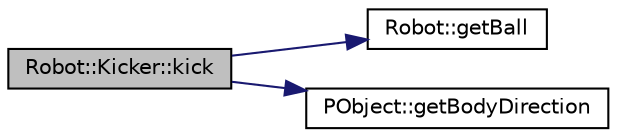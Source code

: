 digraph "Robot::Kicker::kick"
{
 // INTERACTIVE_SVG=YES
  edge [fontname="Helvetica",fontsize="10",labelfontname="Helvetica",labelfontsize="10"];
  node [fontname="Helvetica",fontsize="10",shape=record];
  rankdir="LR";
  Node1 [label="Robot::Kicker::kick",height=0.2,width=0.4,color="black", fillcolor="grey75", style="filled", fontcolor="black"];
  Node1 -> Node2 [color="midnightblue",fontsize="10",style="solid",fontname="Helvetica"];
  Node2 [label="Robot::getBall",height=0.2,width=0.4,color="black", fillcolor="white", style="filled",URL="$d4/d84/class_robot.html#a8ca7b39845a8917ae3b1fd1cf2691f4a"];
  Node1 -> Node3 [color="midnightblue",fontsize="10",style="solid",fontname="Helvetica"];
  Node3 [label="PObject::getBodyDirection",height=0.2,width=0.4,color="black", fillcolor="white", style="filled",URL="$d1/d18/class_p_object.html#af2a0c45a02b9bfcfca0d9bb982d90a2d"];
}
